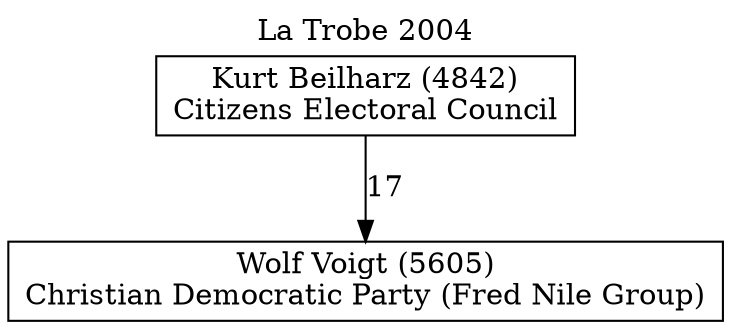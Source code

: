 // House preference flow
digraph "Wolf Voigt (5605)_La Trobe_2004" {
	graph [label="La Trobe 2004" labelloc=t mclimit=10]
	node [shape=box]
	"Wolf Voigt (5605)" [label="Wolf Voigt (5605)
Christian Democratic Party (Fred Nile Group)"]
	"Kurt Beilharz (4842)" [label="Kurt Beilharz (4842)
Citizens Electoral Council"]
	"Kurt Beilharz (4842)" -> "Wolf Voigt (5605)" [label=17]
}
